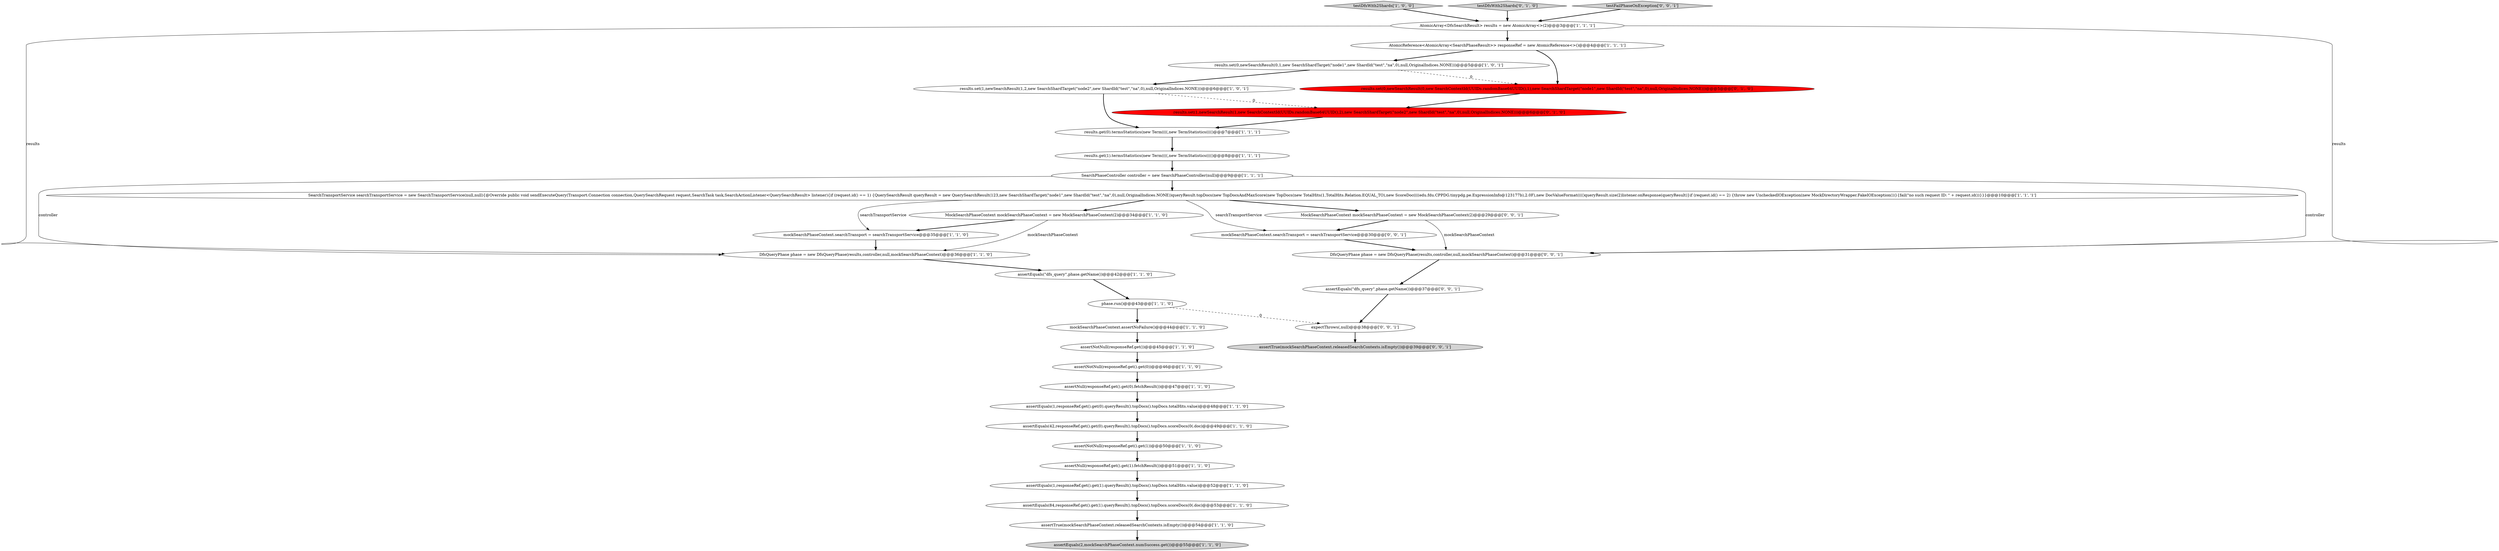 digraph {
9 [style = filled, label = "AtomicReference<AtomicArray<SearchPhaseResult>> responseRef = new AtomicReference<>()@@@4@@@['1', '1', '1']", fillcolor = white, shape = ellipse image = "AAA0AAABBB1BBB"];
4 [style = filled, label = "assertEquals(84,responseRef.get().get(1).queryResult().topDocs().topDocs.scoreDocs(0(.doc)@@@53@@@['1', '1', '0']", fillcolor = white, shape = ellipse image = "AAA0AAABBB1BBB"];
21 [style = filled, label = "SearchTransportService searchTransportService = new SearchTransportService(null,null){@Override public void sendExecuteQuery(Transport.Connection connection,QuerySearchRequest request,SearchTask task,SearchActionListener<QuerySearchResult> listener){if (request.id() == 1) {QuerySearchResult queryResult = new QuerySearchResult(123,new SearchShardTarget(\"node1\",new ShardId(\"test\",\"na\",0),null,OriginalIndices.NONE))queryResult.topDocs(new TopDocsAndMaxScore(new TopDocs(new TotalHits(1,TotalHits.Relation.EQUAL_TO),new ScoreDoc((((edu.fdu.CPPDG.tinypdg.pe.ExpressionInfo@123177b),2.0F),new DocValueFormat(((()queryResult.size(2)listener.onResponse(queryResult)}if (request.id() == 2) {throw new UncheckedIOException(new MockDirectoryWrapper.FakeIOException())}{fail(\"no such request ID: \" + request.id())}}}@@@10@@@['1', '1', '1']", fillcolor = white, shape = ellipse image = "AAA0AAABBB1BBB"];
35 [style = filled, label = "assertEquals(\"dfs_query\",phase.getName())@@@37@@@['0', '0', '1']", fillcolor = white, shape = ellipse image = "AAA0AAABBB3BBB"];
1 [style = filled, label = "SearchPhaseController controller = new SearchPhaseController(null)@@@9@@@['1', '1', '1']", fillcolor = white, shape = ellipse image = "AAA0AAABBB1BBB"];
5 [style = filled, label = "assertNull(responseRef.get().get(0).fetchResult())@@@47@@@['1', '1', '0']", fillcolor = white, shape = ellipse image = "AAA0AAABBB1BBB"];
6 [style = filled, label = "assertNotNull(responseRef.get().get(1))@@@50@@@['1', '1', '0']", fillcolor = white, shape = ellipse image = "AAA0AAABBB1BBB"];
30 [style = filled, label = "MockSearchPhaseContext mockSearchPhaseContext = new MockSearchPhaseContext(2)@@@29@@@['0', '0', '1']", fillcolor = white, shape = ellipse image = "AAA0AAABBB3BBB"];
10 [style = filled, label = "assertTrue(mockSearchPhaseContext.releasedSearchContexts.isEmpty())@@@54@@@['1', '1', '0']", fillcolor = white, shape = ellipse image = "AAA0AAABBB1BBB"];
7 [style = filled, label = "testDfsWith2Shards['1', '0', '0']", fillcolor = lightgray, shape = diamond image = "AAA0AAABBB1BBB"];
13 [style = filled, label = "AtomicArray<DfsSearchResult> results = new AtomicArray<>(2)@@@3@@@['1', '1', '1']", fillcolor = white, shape = ellipse image = "AAA0AAABBB1BBB"];
16 [style = filled, label = "results.get(1).termsStatistics(new Term((((,new TermStatistics(((()@@@8@@@['1', '1', '1']", fillcolor = white, shape = ellipse image = "AAA0AAABBB1BBB"];
8 [style = filled, label = "results.set(0,newSearchResult(0,1,new SearchShardTarget(\"node1\",new ShardId(\"test\",\"na\",0),null,OriginalIndices.NONE)))@@@5@@@['1', '0', '1']", fillcolor = white, shape = ellipse image = "AAA0AAABBB1BBB"];
19 [style = filled, label = "results.get(0).termsStatistics(new Term((((,new TermStatistics(((()@@@7@@@['1', '1', '1']", fillcolor = white, shape = ellipse image = "AAA0AAABBB1BBB"];
33 [style = filled, label = "assertTrue(mockSearchPhaseContext.releasedSearchContexts.isEmpty())@@@39@@@['0', '0', '1']", fillcolor = lightgray, shape = ellipse image = "AAA0AAABBB3BBB"];
28 [style = filled, label = "results.set(0,newSearchResult(0,new SearchContextId(UUIDs.randomBase64UUID(),1),new SearchShardTarget(\"node1\",new ShardId(\"test\",\"na\",0),null,OriginalIndices.NONE)))@@@5@@@['0', '1', '0']", fillcolor = red, shape = ellipse image = "AAA1AAABBB2BBB"];
29 [style = filled, label = "DfsQueryPhase phase = new DfsQueryPhase(results,controller,null,mockSearchPhaseContext)@@@31@@@['0', '0', '1']", fillcolor = white, shape = ellipse image = "AAA0AAABBB3BBB"];
15 [style = filled, label = "MockSearchPhaseContext mockSearchPhaseContext = new MockSearchPhaseContext(2)@@@34@@@['1', '1', '0']", fillcolor = white, shape = ellipse image = "AAA0AAABBB1BBB"];
27 [style = filled, label = "testDfsWith2Shards['0', '1', '0']", fillcolor = lightgray, shape = diamond image = "AAA0AAABBB2BBB"];
20 [style = filled, label = "assertEquals(1,responseRef.get().get(1).queryResult().topDocs().topDocs.totalHits.value)@@@52@@@['1', '1', '0']", fillcolor = white, shape = ellipse image = "AAA0AAABBB1BBB"];
24 [style = filled, label = "mockSearchPhaseContext.assertNoFailure()@@@44@@@['1', '1', '0']", fillcolor = white, shape = ellipse image = "AAA0AAABBB1BBB"];
17 [style = filled, label = "assertNotNull(responseRef.get().get(0))@@@46@@@['1', '1', '0']", fillcolor = white, shape = ellipse image = "AAA0AAABBB1BBB"];
12 [style = filled, label = "assertNull(responseRef.get().get(1).fetchResult())@@@51@@@['1', '1', '0']", fillcolor = white, shape = ellipse image = "AAA0AAABBB1BBB"];
34 [style = filled, label = "expectThrows(,null)@@@38@@@['0', '0', '1']", fillcolor = white, shape = ellipse image = "AAA0AAABBB3BBB"];
11 [style = filled, label = "assertEquals(\"dfs_query\",phase.getName())@@@42@@@['1', '1', '0']", fillcolor = white, shape = ellipse image = "AAA0AAABBB1BBB"];
22 [style = filled, label = "assertNotNull(responseRef.get())@@@45@@@['1', '1', '0']", fillcolor = white, shape = ellipse image = "AAA0AAABBB1BBB"];
2 [style = filled, label = "DfsQueryPhase phase = new DfsQueryPhase(results,controller,null,mockSearchPhaseContext)@@@36@@@['1', '1', '0']", fillcolor = white, shape = ellipse image = "AAA0AAABBB1BBB"];
23 [style = filled, label = "phase.run()@@@43@@@['1', '1', '0']", fillcolor = white, shape = ellipse image = "AAA0AAABBB1BBB"];
14 [style = filled, label = "results.set(1,newSearchResult(1,2,new SearchShardTarget(\"node2\",new ShardId(\"test\",\"na\",0),null,OriginalIndices.NONE)))@@@6@@@['1', '0', '1']", fillcolor = white, shape = ellipse image = "AAA0AAABBB1BBB"];
26 [style = filled, label = "results.set(1,newSearchResult(1,new SearchContextId(UUIDs.randomBase64UUID(),2),new SearchShardTarget(\"node2\",new ShardId(\"test\",\"na\",0),null,OriginalIndices.NONE)))@@@6@@@['0', '1', '0']", fillcolor = red, shape = ellipse image = "AAA1AAABBB2BBB"];
25 [style = filled, label = "assertEquals(2,mockSearchPhaseContext.numSuccess.get())@@@55@@@['1', '1', '0']", fillcolor = lightgray, shape = ellipse image = "AAA0AAABBB1BBB"];
31 [style = filled, label = "mockSearchPhaseContext.searchTransport = searchTransportService@@@30@@@['0', '0', '1']", fillcolor = white, shape = ellipse image = "AAA0AAABBB3BBB"];
3 [style = filled, label = "assertEquals(1,responseRef.get().get(0).queryResult().topDocs().topDocs.totalHits.value)@@@48@@@['1', '1', '0']", fillcolor = white, shape = ellipse image = "AAA0AAABBB1BBB"];
32 [style = filled, label = "testFailPhaseOnException['0', '0', '1']", fillcolor = lightgray, shape = diamond image = "AAA0AAABBB3BBB"];
0 [style = filled, label = "assertEquals(42,responseRef.get().get(0).queryResult().topDocs().topDocs.scoreDocs(0(.doc)@@@49@@@['1', '1', '0']", fillcolor = white, shape = ellipse image = "AAA0AAABBB1BBB"];
18 [style = filled, label = "mockSearchPhaseContext.searchTransport = searchTransportService@@@35@@@['1', '1', '0']", fillcolor = white, shape = ellipse image = "AAA0AAABBB1BBB"];
7->13 [style = bold, label=""];
5->3 [style = bold, label=""];
4->10 [style = bold, label=""];
27->13 [style = bold, label=""];
13->2 [style = solid, label="results"];
17->5 [style = bold, label=""];
15->2 [style = solid, label="mockSearchPhaseContext"];
23->34 [style = dashed, label="0"];
0->6 [style = bold, label=""];
21->15 [style = bold, label=""];
34->33 [style = bold, label=""];
12->20 [style = bold, label=""];
8->14 [style = bold, label=""];
31->29 [style = bold, label=""];
14->19 [style = bold, label=""];
28->26 [style = bold, label=""];
21->30 [style = bold, label=""];
18->2 [style = bold, label=""];
26->19 [style = bold, label=""];
9->8 [style = bold, label=""];
24->22 [style = bold, label=""];
8->28 [style = dashed, label="0"];
15->18 [style = bold, label=""];
1->2 [style = solid, label="controller"];
3->0 [style = bold, label=""];
14->26 [style = dashed, label="0"];
20->4 [style = bold, label=""];
19->16 [style = bold, label=""];
9->28 [style = bold, label=""];
23->24 [style = bold, label=""];
13->29 [style = solid, label="results"];
21->31 [style = solid, label="searchTransportService"];
16->1 [style = bold, label=""];
10->25 [style = bold, label=""];
21->18 [style = solid, label="searchTransportService"];
30->31 [style = bold, label=""];
1->21 [style = bold, label=""];
22->17 [style = bold, label=""];
13->9 [style = bold, label=""];
29->35 [style = bold, label=""];
35->34 [style = bold, label=""];
32->13 [style = bold, label=""];
30->29 [style = solid, label="mockSearchPhaseContext"];
11->23 [style = bold, label=""];
2->11 [style = bold, label=""];
1->29 [style = solid, label="controller"];
6->12 [style = bold, label=""];
}
